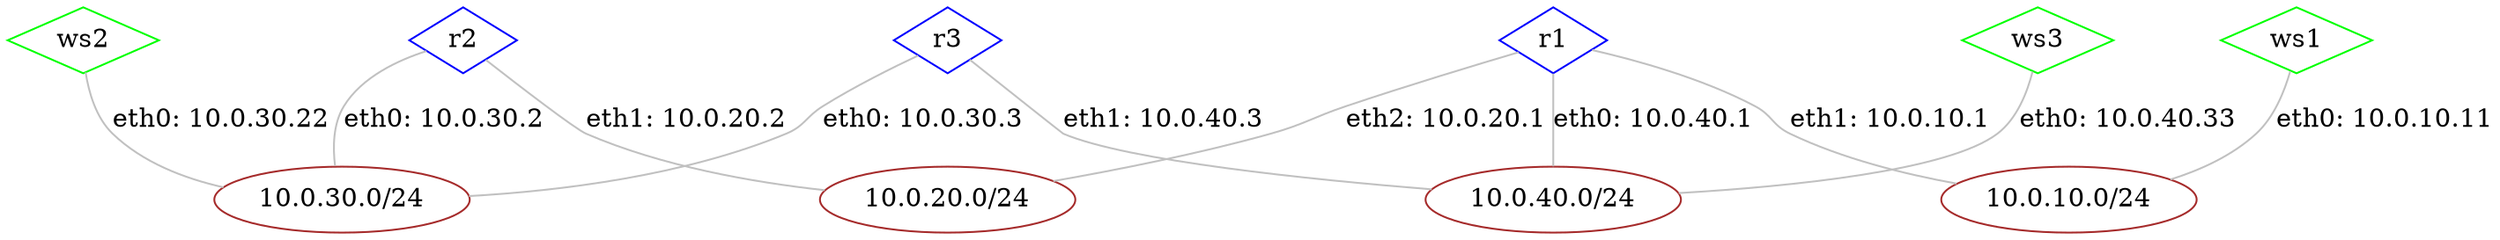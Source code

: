 graph G {
edge [len=1.5];
node [shape=diamond, color="green"];
r1 [color="blue"];
r2 [color="blue"];
r3 [color="blue"];
ws1;
ws2;
ws3;
node [shape=ellipse, color="brown"];
lan2 [label="10.0.20.0/24"];
lan1 [label="10.0.10.0/24"];
lan4 [label="10.0.40.0/24"];
lan2 [label="10.0.20.0/24"];
lan3 [label="10.0.30.0/24"];
lan4 [label="10.0.40.0/24"];
lan3 [label="10.0.30.0/24"];
lan1 [label="10.0.10.0/24"];
lan4 [label="10.0.40.0/24"];
lan3 [label="10.0.30.0/24"];
r1 -- lan2 [label="eth2: 10.0.20.1", color="gray"];
r1 -- lan1 [label="eth1: 10.0.10.1", color="gray"];
r1 -- lan4 [label="eth0: 10.0.40.1", color="gray"];
r2 -- lan2 [label="eth1: 10.0.20.2", color="gray"];
r2 -- lan3 [label="eth0: 10.0.30.2", color="gray"];
r3 -- lan4 [label="eth1: 10.0.40.3", color="gray"];
r3 -- lan3 [label="eth0: 10.0.30.3", color="gray"];
ws1 -- lan1 [label="eth0: 10.0.10.11", color="gray"];
ws2 -- lan3 [label="eth0: 10.0.30.22", color="gray"];
ws3 -- lan4 [label="eth0: 10.0.40.33", color="gray"];
}
